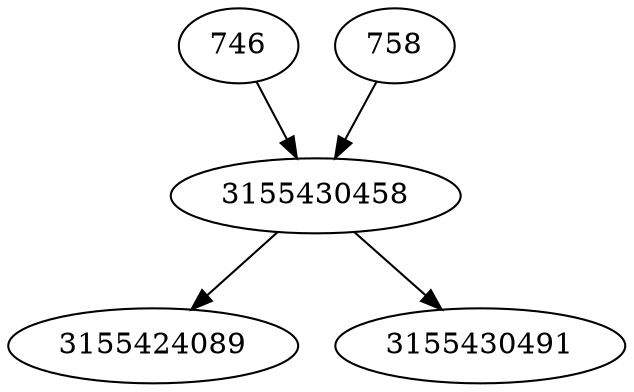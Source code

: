 strict digraph  {
746;
758;
3155424089;
3155430458;
3155430491;
746 -> 3155430458;
758 -> 3155430458;
3155430458 -> 3155424089;
3155430458 -> 3155430491;
}
